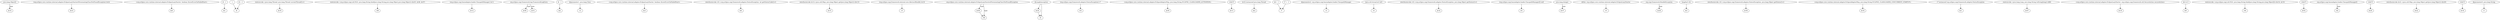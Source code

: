 digraph g {
0[label="java.lang.Object[]"]
1[label="$r33"]
0->1[label="type"]
2[label="(org.eclipse.core.runtime.internal.adaptor.EclipseLazyStarter$TerminatingClassNotFoundException) $r22"]
3[label="$r23"]
2->3[label=""]
4[label="<org.eclipse.core.runtime.internal.adaptor.EclipseLazyStarter: boolean throwErrorOnFailedStart>"]
5[label="$z0"]
4->5[label=""]
6[label="i0 - 1"]
7[label="$i1"]
6->7[label=""]
8[label="1"]
9[label="i6"]
8->9[label=""]
10[label="staticinvoke <java.lang.Thread: java.lang.Thread currentThread()>()"]
11[label="$r35"]
10->11[label=""]
12[label="staticinvoke <org.eclipse.osgi.util.NLS: java.lang.String bind(java.lang.String,java.lang.Object,java.lang.Object)>($r45, $r46, $r47)"]
13[label="r48"]
12->13[label=""]
14[label="(org.eclipse.osgi.baseadaptor.loader.ClasspathManager) $r11"]
15[label="$r12"]
14->15[label=""]
16[label="org.eclipse.osgi.framework.log.FrameworkLogEntry"]
17[label="$r40"]
16->17[label="type"]
18[label="i6 - 1"]
19[label="$i2"]
18->19[label=""]
20[label="@parameter1: java.lang.Class"]
21[label="r2"]
20->21[label=""]
22[label="<org.eclipse.core.runtime.internal.adaptor.EclipseLazyStarter: boolean throwErrorOnFailedStart>"]
23[label="$z3"]
22->23[label=""]
24[label="interfaceinvoke r43.<org.eclipse.osgi.framework.adaptor.StatusException: int getStatusCode()>()"]
25[label="$i4"]
24->25[label=""]
26[label="interfaceinvoke $r14.<java.util.Map: java.lang.Object get(java.lang.Object)>($r13)"]
27[label="$r15"]
26->27[label=""]
28[label="(org.eclipse.osgi.framework.internal.core.AbstractBundle) $r18"]
29[label="r5"]
28->29[label=""]
30[label="org.eclipse.core.runtime.internal.adaptor.EclipseLazyStarter$TerminatingClassNotFoundException"]
31[label="$r49"]
30->31[label="type"]
32[label="@caughtexception"]
33[label="$r24"]
32->33[label=""]
34[label="r50"]
30->34[label="type"]
35[label="(org.eclipse.osgi.framework.adaptor.StatusException) r7"]
36[label="r43"]
35->36[label=""]
37[label="<org.eclipse.core.runtime.internal.adaptor.EclipseAdaptorMsg: java.lang.String ECLIPSE_CLASSLOADER_ACTIVATION>"]
38[label="$r45"]
37->38[label=""]
39[label="r6"]
32->39[label=""]
40[label="$r31"]
16->40[label="type"]
41[label="r42[i7]"]
42[label="$r13"]
41->42[label=""]
33->39[label=""]
43[label="i6 + 1"]
43->9[label=""]
44[label="$r32 instanceof java.lang.Thread"]
45[label="$z2"]
44->45[label=""]
46[label="$i3 - 1"]
47[label="i7"]
46->47[label=""]
48[label="@parameter2: org.eclipse.osgi.baseadaptor.loader.ClasspathManager"]
49[label="r3"]
48->49[label=""]
31->34[label=""]
50[label="(java.util.ArrayList) $r9"]
51[label="r4"]
50->51[label=""]
52[label="interfaceinvoke r43.<org.eclipse.osgi.framework.adaptor.StatusException: java.lang.Object getStatus()>()"]
53[label="$r32"]
52->53[label=""]
54[label="(org.eclipse.osgi.baseadaptor.loader.ClasspathManager[]) null"]
55[label="r41"]
54->55[label=""]
56[label="java.lang.Integer"]
57[label="$r37"]
56->57[label="type"]
58[label="@this: org.eclipse.core.runtime.internal.adaptor.EclipseLazyStarter"]
59[label="r0"]
58->59[label=""]
60[label="org.osgi.framework.BundleException"]
61[label="$r28"]
60->61[label="type"]
62[label="lengthof r42"]
63[label="$i3"]
62->63[label=""]
64[label="interfaceinvoke r43.<org.eclipse.osgi.framework.adaptor.StatusException: java.lang.Object getStatus()>()"]
65[label="$r36"]
64->65[label=""]
66[label="<org.eclipse.core.runtime.internal.adaptor.EclipseAdaptorMsg: java.lang.String ECLIPSE_CLASSLOADER_CONCURRENT_STARTUP>"]
67[label="$r34"]
66->67[label=""]
68[label="r7 instanceof org.eclipse.osgi.framework.adaptor.StatusException"]
69[label="$z1"]
68->69[label=""]
70[label="staticinvoke <java.lang.Long: java.lang.String toString(long)>($l8)"]
71[label="$r47"]
70->71[label=""]
72[label="<org.eclipse.core.runtime.internal.adaptor.EclipseLazyStarter: org.eclipse.osgi.framework.util.SecureAction secureAction>"]
73[label="$r19"]
72->73[label=""]
74[label="$i4 & 8"]
75[label="$i5"]
74->75[label=""]
76[label="staticinvoke <org.eclipse.osgi.util.NLS: java.lang.String bind(java.lang.String,java.lang.Object[])>($r34, $r33)"]
77[label="r44"]
76->77[label=""]
78[label="r42[i7]"]
79[label="$r52"]
78->79[label=""]
80[label="org.eclipse.osgi.baseadaptor.loader.ClasspathManager[]"]
81[label="r42"]
80->81[label="type"]
82[label="r42[i7]"]
83[label="$r20"]
82->83[label=""]
84[label="interfaceinvoke $r21.<java.util.Map: java.lang.Object get(java.lang.Object)>($r20)"]
85[label="$r22"]
84->85[label=""]
86[label="r42[i7]"]
87[label="$r16"]
86->87[label=""]
88[label="i7 + -1"]
88->47[label=""]
89[label="@parameter0: java.lang.String"]
90[label="r1"]
89->90[label=""]
}